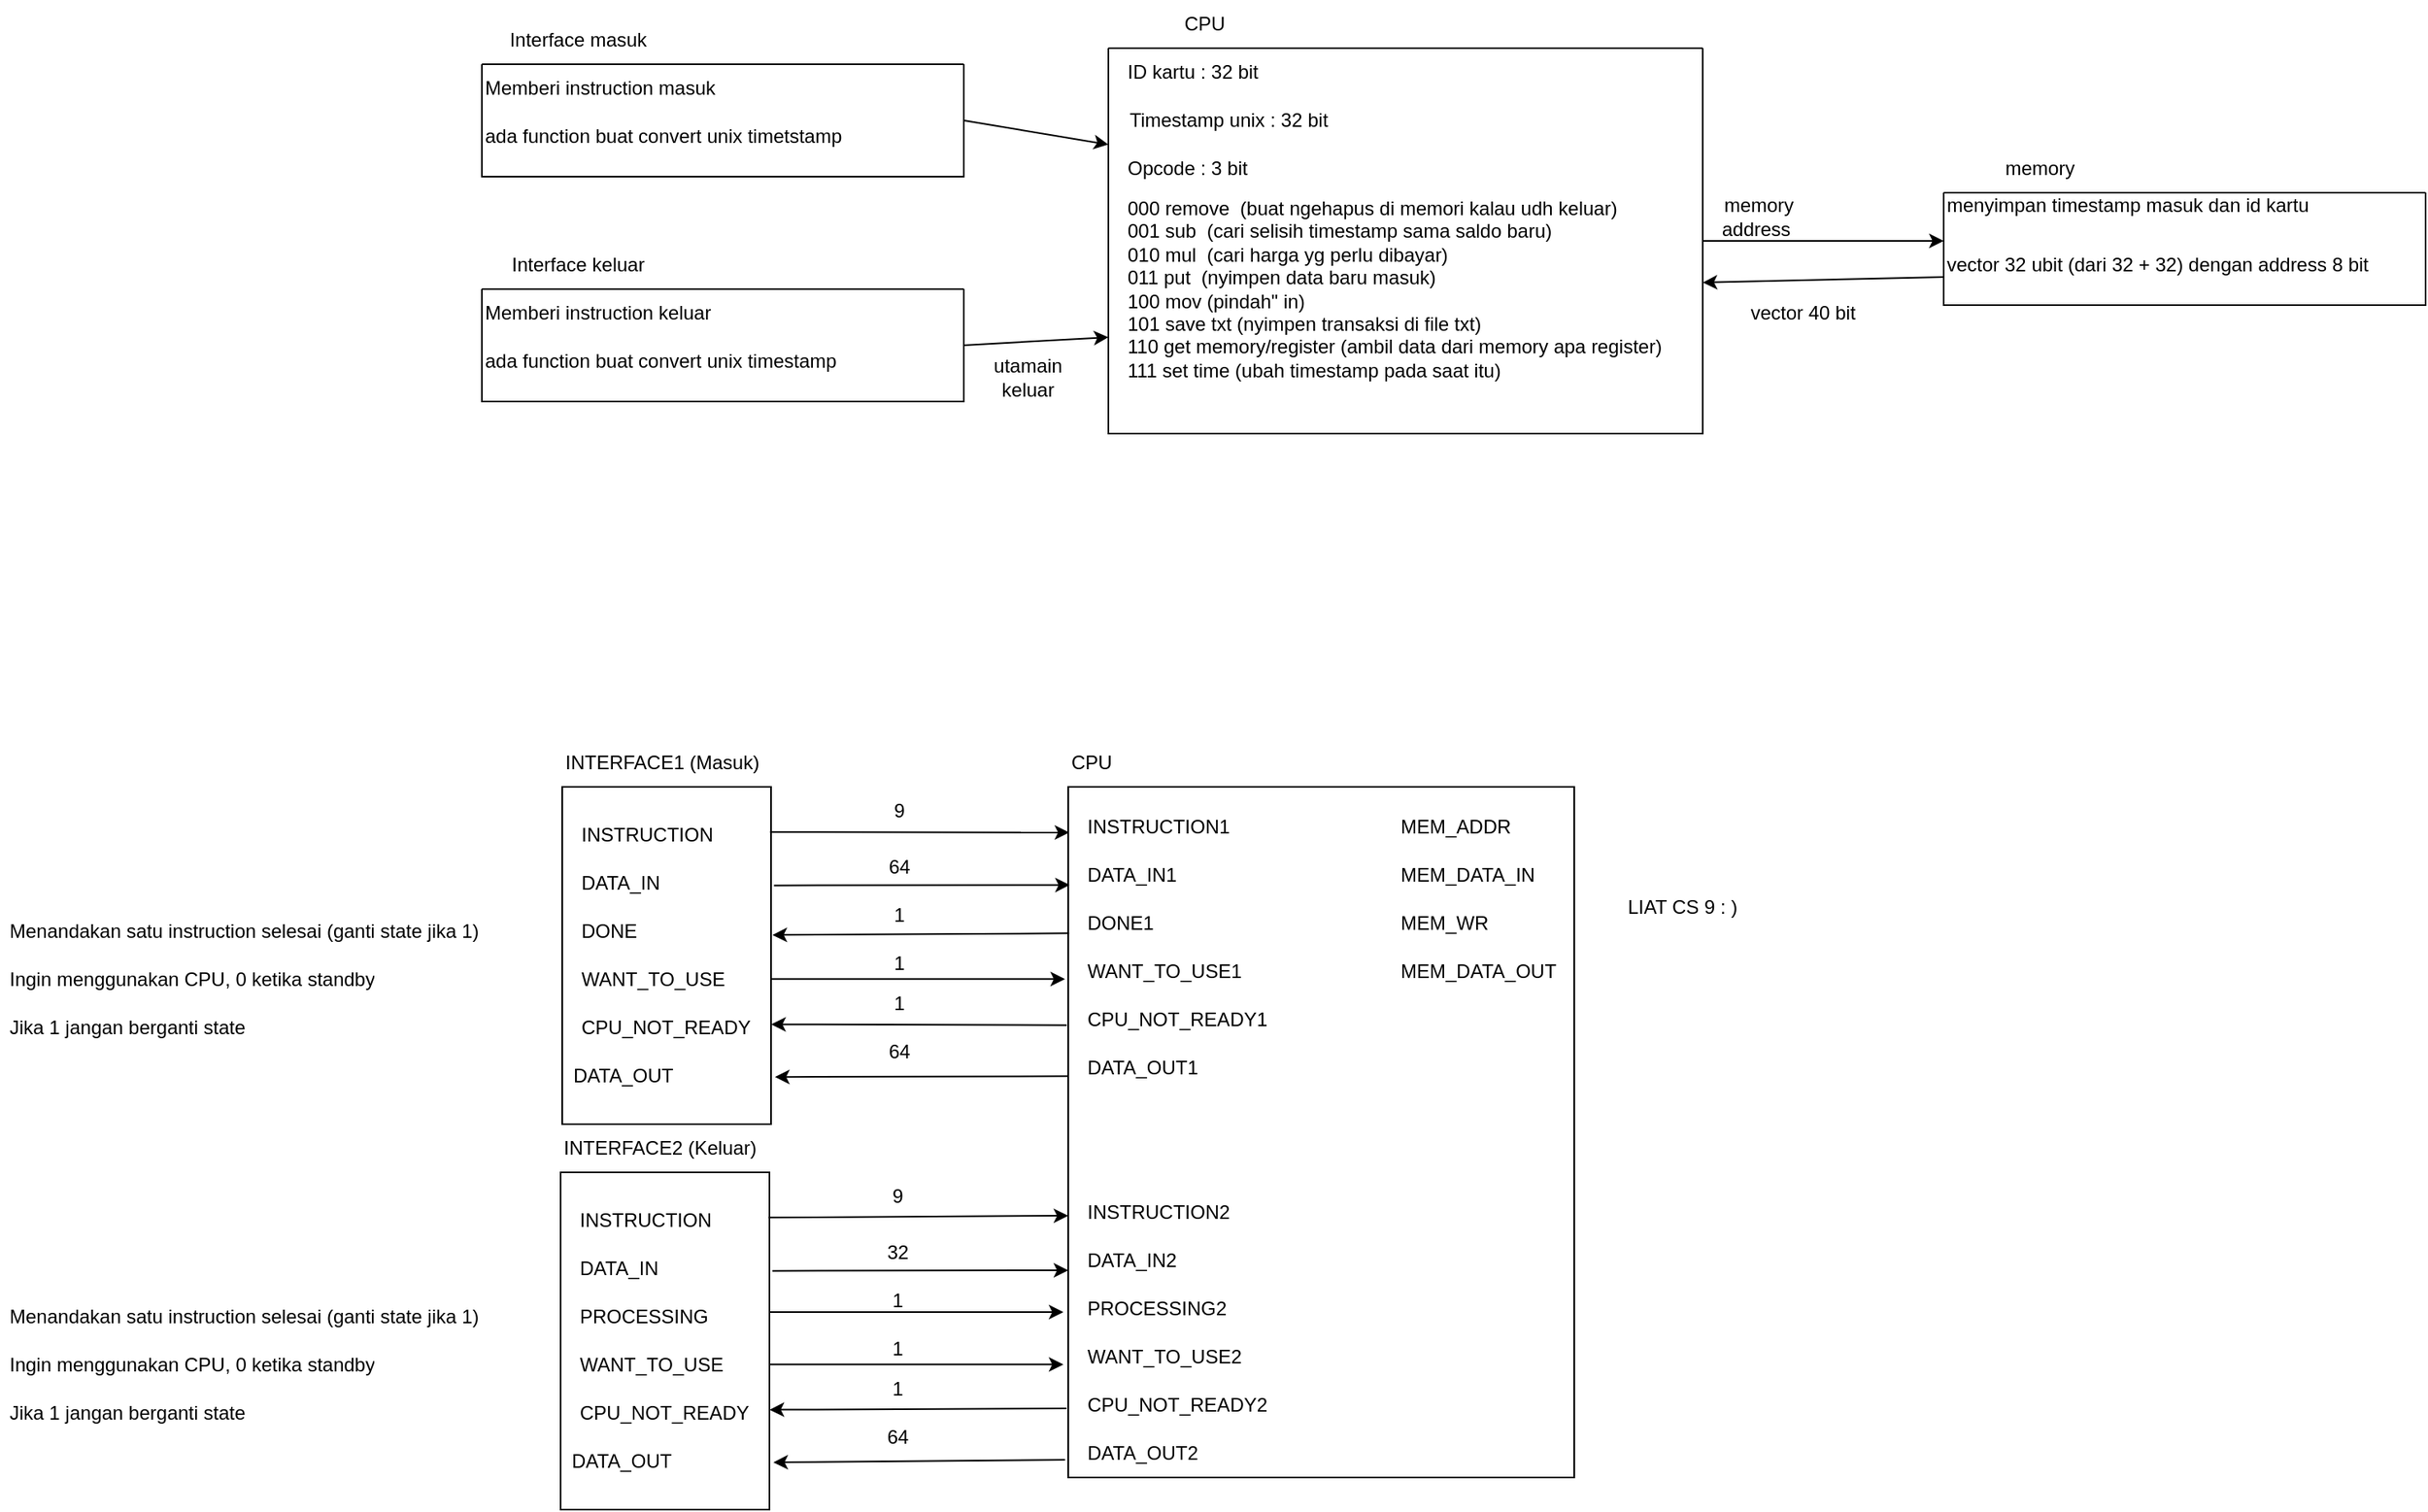 <mxfile version="22.1.11" type="device">
  <diagram name="Page-1" id="1WDqgXkMvDE3ou7cJ84F">
    <mxGraphModel dx="1463" dy="653" grid="1" gridSize="10" guides="1" tooltips="1" connect="1" arrows="1" fold="1" page="1" pageScale="1" pageWidth="850" pageHeight="1100" math="0" shadow="0">
      <root>
        <mxCell id="0" />
        <mxCell id="1" parent="0" />
        <mxCell id="geZDU8rb3LCOGiETENGQ-1" value="ID kartu : 32 bit" style="text;html=1;strokeColor=none;fillColor=none;align=left;verticalAlign=middle;whiteSpace=wrap;rounded=0;" parent="1" vertex="1">
          <mxGeometry x="30" y="40" width="100" height="30" as="geometry" />
        </mxCell>
        <mxCell id="geZDU8rb3LCOGiETENGQ-3" value="Timestamp unix : 32 bit" style="text;html=1;strokeColor=none;fillColor=none;align=center;verticalAlign=middle;whiteSpace=wrap;rounded=0;" parent="1" vertex="1">
          <mxGeometry x="30" y="70" width="130" height="30" as="geometry" />
        </mxCell>
        <mxCell id="geZDU8rb3LCOGiETENGQ-4" value="Opcode : 3 bit" style="text;html=1;strokeColor=none;fillColor=none;align=left;verticalAlign=middle;whiteSpace=wrap;rounded=0;" parent="1" vertex="1">
          <mxGeometry x="30" y="100" width="130" height="30" as="geometry" />
        </mxCell>
        <mxCell id="geZDU8rb3LCOGiETENGQ-7" value="000 remove&amp;nbsp; (buat ngehapus di memori kalau udh keluar)&lt;br&gt;001 sub&amp;nbsp; (cari selisih timestamp sama saldo baru)&lt;br&gt;010 mul&amp;nbsp; (cari harga yg perlu dibayar)&lt;br&gt;011 put&amp;nbsp; (nyimpen data baru masuk)&lt;br&gt;100 mov (pindah&quot; in)&lt;br&gt;101 save txt (nyimpen transaksi di file txt)&lt;br&gt;110 get memory/register (ambil data dari memory apa register)&lt;br&gt;111 set time (ubah timestamp pada saat itu)" style="text;html=1;strokeColor=none;fillColor=none;align=left;verticalAlign=middle;whiteSpace=wrap;rounded=0;" parent="1" vertex="1">
          <mxGeometry x="30" y="130" width="360" height="120" as="geometry" />
        </mxCell>
        <mxCell id="geZDU8rb3LCOGiETENGQ-9" value="" style="swimlane;startSize=0;" parent="1" vertex="1">
          <mxGeometry x="20" y="40" width="370" height="240" as="geometry" />
        </mxCell>
        <mxCell id="geZDU8rb3LCOGiETENGQ-11" value="CPU" style="text;html=1;strokeColor=none;fillColor=none;align=center;verticalAlign=middle;whiteSpace=wrap;rounded=0;" parent="1" vertex="1">
          <mxGeometry x="20" y="10" width="120" height="30" as="geometry" />
        </mxCell>
        <mxCell id="geZDU8rb3LCOGiETENGQ-16" value="" style="swimlane;startSize=0;" parent="1" vertex="1">
          <mxGeometry x="540" y="130" width="300" height="70" as="geometry" />
        </mxCell>
        <mxCell id="geZDU8rb3LCOGiETENGQ-18" value="menyimpan timestamp masuk dan id kartu&lt;br&gt;&amp;nbsp;" style="text;html=1;strokeColor=none;fillColor=none;align=left;verticalAlign=middle;whiteSpace=wrap;rounded=0;" parent="geZDU8rb3LCOGiETENGQ-16" vertex="1">
          <mxGeometry width="275" height="30" as="geometry" />
        </mxCell>
        <mxCell id="geZDU8rb3LCOGiETENGQ-19" value="vector 32 ubit (dari 32 + 32) dengan address 8 bit" style="text;html=1;strokeColor=none;fillColor=none;align=left;verticalAlign=middle;whiteSpace=wrap;rounded=0;" parent="geZDU8rb3LCOGiETENGQ-16" vertex="1">
          <mxGeometry y="30" width="270" height="30" as="geometry" />
        </mxCell>
        <mxCell id="geZDU8rb3LCOGiETENGQ-17" value="memory" style="text;html=1;strokeColor=none;fillColor=none;align=center;verticalAlign=middle;whiteSpace=wrap;rounded=0;" parent="1" vertex="1">
          <mxGeometry x="540" y="100" width="120" height="30" as="geometry" />
        </mxCell>
        <mxCell id="geZDU8rb3LCOGiETENGQ-20" value="" style="swimlane;startSize=0;" parent="1" vertex="1">
          <mxGeometry x="-370" y="50" width="300" height="70" as="geometry" />
        </mxCell>
        <mxCell id="geZDU8rb3LCOGiETENGQ-21" value="Memberi instruction masuk" style="text;html=1;strokeColor=none;fillColor=none;align=left;verticalAlign=middle;whiteSpace=wrap;rounded=0;" parent="geZDU8rb3LCOGiETENGQ-20" vertex="1">
          <mxGeometry width="275" height="30" as="geometry" />
        </mxCell>
        <mxCell id="geZDU8rb3LCOGiETENGQ-22" value="ada function buat convert unix timetstamp" style="text;html=1;strokeColor=none;fillColor=none;align=left;verticalAlign=middle;whiteSpace=wrap;rounded=0;" parent="geZDU8rb3LCOGiETENGQ-20" vertex="1">
          <mxGeometry y="30" width="260" height="30" as="geometry" />
        </mxCell>
        <mxCell id="geZDU8rb3LCOGiETENGQ-23" value="Interface masuk" style="text;html=1;strokeColor=none;fillColor=none;align=center;verticalAlign=middle;whiteSpace=wrap;rounded=0;" parent="1" vertex="1">
          <mxGeometry x="-370" y="20" width="120" height="30" as="geometry" />
        </mxCell>
        <mxCell id="geZDU8rb3LCOGiETENGQ-24" value="" style="swimlane;startSize=0;" parent="1" vertex="1">
          <mxGeometry x="-370" y="190" width="300" height="70" as="geometry" />
        </mxCell>
        <mxCell id="geZDU8rb3LCOGiETENGQ-25" value="Memberi instruction keluar" style="text;html=1;strokeColor=none;fillColor=none;align=left;verticalAlign=middle;whiteSpace=wrap;rounded=0;" parent="geZDU8rb3LCOGiETENGQ-24" vertex="1">
          <mxGeometry width="275" height="30" as="geometry" />
        </mxCell>
        <mxCell id="geZDU8rb3LCOGiETENGQ-26" value="ada function buat convert unix timestamp" style="text;html=1;strokeColor=none;fillColor=none;align=left;verticalAlign=middle;whiteSpace=wrap;rounded=0;" parent="geZDU8rb3LCOGiETENGQ-24" vertex="1">
          <mxGeometry y="30" width="260" height="30" as="geometry" />
        </mxCell>
        <mxCell id="geZDU8rb3LCOGiETENGQ-27" value="Interface keluar" style="text;html=1;strokeColor=none;fillColor=none;align=center;verticalAlign=middle;whiteSpace=wrap;rounded=0;" parent="1" vertex="1">
          <mxGeometry x="-370" y="160" width="120" height="30" as="geometry" />
        </mxCell>
        <mxCell id="wEV3beaxD2OYFlqm1hYh-1" value="" style="endArrow=classic;html=1;rounded=0;exitX=1;exitY=0.5;exitDx=0;exitDy=0;entryX=0;entryY=0.75;entryDx=0;entryDy=0;" parent="1" source="geZDU8rb3LCOGiETENGQ-24" target="geZDU8rb3LCOGiETENGQ-9" edge="1">
          <mxGeometry width="50" height="50" relative="1" as="geometry">
            <mxPoint x="90" y="310" as="sourcePoint" />
            <mxPoint x="140" y="260" as="targetPoint" />
          </mxGeometry>
        </mxCell>
        <mxCell id="wEV3beaxD2OYFlqm1hYh-2" value="" style="endArrow=classic;html=1;rounded=0;exitX=1;exitY=0.5;exitDx=0;exitDy=0;entryX=0;entryY=0.25;entryDx=0;entryDy=0;" parent="1" source="geZDU8rb3LCOGiETENGQ-20" target="geZDU8rb3LCOGiETENGQ-9" edge="1">
          <mxGeometry width="50" height="50" relative="1" as="geometry">
            <mxPoint x="90" y="290" as="sourcePoint" />
            <mxPoint x="140" y="240" as="targetPoint" />
          </mxGeometry>
        </mxCell>
        <mxCell id="wEV3beaxD2OYFlqm1hYh-3" value="utamain keluar" style="text;html=1;strokeColor=none;fillColor=none;align=center;verticalAlign=middle;whiteSpace=wrap;rounded=0;" parent="1" vertex="1">
          <mxGeometry x="-60" y="230" width="60" height="30" as="geometry" />
        </mxCell>
        <mxCell id="wEV3beaxD2OYFlqm1hYh-4" value="" style="endArrow=classic;html=1;rounded=0;exitX=1;exitY=0.5;exitDx=0;exitDy=0;entryX=0;entryY=0;entryDx=0;entryDy=0;" parent="1" source="geZDU8rb3LCOGiETENGQ-9" target="geZDU8rb3LCOGiETENGQ-19" edge="1">
          <mxGeometry width="50" height="50" relative="1" as="geometry">
            <mxPoint x="350" y="260" as="sourcePoint" />
            <mxPoint x="400" y="210" as="targetPoint" />
          </mxGeometry>
        </mxCell>
        <mxCell id="wEV3beaxD2OYFlqm1hYh-5" value="memory address&amp;nbsp;" style="text;html=1;strokeColor=none;fillColor=none;align=center;verticalAlign=middle;whiteSpace=wrap;rounded=0;" parent="1" vertex="1">
          <mxGeometry x="395" y="130" width="60" height="30" as="geometry" />
        </mxCell>
        <mxCell id="wEV3beaxD2OYFlqm1hYh-6" value="" style="endArrow=classic;html=1;rounded=0;exitX=0;exitY=0.75;exitDx=0;exitDy=0;" parent="1" source="geZDU8rb3LCOGiETENGQ-19" target="geZDU8rb3LCOGiETENGQ-7" edge="1">
          <mxGeometry width="50" height="50" relative="1" as="geometry">
            <mxPoint x="350" y="260" as="sourcePoint" />
            <mxPoint x="400" y="210" as="targetPoint" />
          </mxGeometry>
        </mxCell>
        <mxCell id="wEV3beaxD2OYFlqm1hYh-7" value="vector 40 bit" style="text;html=1;strokeColor=none;fillColor=none;align=center;verticalAlign=middle;whiteSpace=wrap;rounded=0;" parent="1" vertex="1">
          <mxGeometry x="405" y="190" width="95" height="30" as="geometry" />
        </mxCell>
        <mxCell id="wEV3beaxD2OYFlqm1hYh-10" value="" style="rounded=0;whiteSpace=wrap;html=1;fillColor=none;" parent="1" vertex="1">
          <mxGeometry x="-5" y="500" width="315" height="430" as="geometry" />
        </mxCell>
        <mxCell id="wEV3beaxD2OYFlqm1hYh-12" value="MEM_ADDR" style="text;html=1;strokeColor=none;fillColor=none;align=left;verticalAlign=middle;whiteSpace=wrap;rounded=0;" parent="1" vertex="1">
          <mxGeometry x="200" y="510" width="80" height="30" as="geometry" />
        </mxCell>
        <mxCell id="wEV3beaxD2OYFlqm1hYh-13" value="MEM_DATA_IN" style="text;html=1;strokeColor=none;fillColor=none;align=left;verticalAlign=middle;whiteSpace=wrap;rounded=0;" parent="1" vertex="1">
          <mxGeometry x="200" y="540" width="85" height="30" as="geometry" />
        </mxCell>
        <mxCell id="wEV3beaxD2OYFlqm1hYh-14" value="MEM_WR" style="text;html=1;strokeColor=none;fillColor=none;align=left;verticalAlign=middle;whiteSpace=wrap;rounded=0;" parent="1" vertex="1">
          <mxGeometry x="200" y="570" width="85" height="30" as="geometry" />
        </mxCell>
        <mxCell id="wEV3beaxD2OYFlqm1hYh-15" value="MEM_DATA_OUT" style="text;html=1;strokeColor=none;fillColor=none;align=left;verticalAlign=middle;whiteSpace=wrap;rounded=0;" parent="1" vertex="1">
          <mxGeometry x="200" y="600" width="100" height="30" as="geometry" />
        </mxCell>
        <mxCell id="wEV3beaxD2OYFlqm1hYh-20" value="INSTRUCTION1" style="text;html=1;strokeColor=none;fillColor=none;align=left;verticalAlign=middle;whiteSpace=wrap;rounded=0;" parent="1" vertex="1">
          <mxGeometry x="5" y="510" width="100" height="30" as="geometry" />
        </mxCell>
        <mxCell id="wEV3beaxD2OYFlqm1hYh-21" value="DATA_IN1" style="text;html=1;strokeColor=none;fillColor=none;align=left;verticalAlign=middle;whiteSpace=wrap;rounded=0;" parent="1" vertex="1">
          <mxGeometry x="5" y="540" width="100" height="30" as="geometry" />
        </mxCell>
        <mxCell id="wEV3beaxD2OYFlqm1hYh-22" value="DONE1" style="text;html=1;strokeColor=none;fillColor=none;align=left;verticalAlign=middle;whiteSpace=wrap;rounded=0;" parent="1" vertex="1">
          <mxGeometry x="5" y="570" width="100" height="30" as="geometry" />
        </mxCell>
        <mxCell id="wEV3beaxD2OYFlqm1hYh-23" value="WANT_TO_USE1" style="text;html=1;strokeColor=none;fillColor=none;align=left;verticalAlign=middle;whiteSpace=wrap;rounded=0;" parent="1" vertex="1">
          <mxGeometry x="5" y="600" width="100" height="30" as="geometry" />
        </mxCell>
        <mxCell id="wEV3beaxD2OYFlqm1hYh-24" value="CPU_NOT_READY1" style="text;html=1;strokeColor=none;fillColor=none;align=left;verticalAlign=middle;whiteSpace=wrap;rounded=0;" parent="1" vertex="1">
          <mxGeometry x="5" y="630" width="110" height="30" as="geometry" />
        </mxCell>
        <mxCell id="wEV3beaxD2OYFlqm1hYh-25" value="INSTRUCTION2" style="text;html=1;strokeColor=none;fillColor=none;align=left;verticalAlign=middle;whiteSpace=wrap;rounded=0;" parent="1" vertex="1">
          <mxGeometry x="5" y="750" width="100" height="30" as="geometry" />
        </mxCell>
        <mxCell id="wEV3beaxD2OYFlqm1hYh-26" value="DATA_IN2" style="text;html=1;strokeColor=none;fillColor=none;align=left;verticalAlign=middle;whiteSpace=wrap;rounded=0;" parent="1" vertex="1">
          <mxGeometry x="5" y="780" width="100" height="30" as="geometry" />
        </mxCell>
        <mxCell id="wEV3beaxD2OYFlqm1hYh-27" value="PROCESSING2" style="text;html=1;strokeColor=none;fillColor=none;align=left;verticalAlign=middle;whiteSpace=wrap;rounded=0;" parent="1" vertex="1">
          <mxGeometry x="5" y="810" width="100" height="30" as="geometry" />
        </mxCell>
        <mxCell id="wEV3beaxD2OYFlqm1hYh-28" value="WANT_TO_USE2" style="text;html=1;strokeColor=none;fillColor=none;align=left;verticalAlign=middle;whiteSpace=wrap;rounded=0;" parent="1" vertex="1">
          <mxGeometry x="5" y="840" width="100" height="30" as="geometry" />
        </mxCell>
        <mxCell id="wEV3beaxD2OYFlqm1hYh-29" value="CPU_NOT_READY2" style="text;html=1;strokeColor=none;fillColor=none;align=left;verticalAlign=middle;whiteSpace=wrap;rounded=0;" parent="1" vertex="1">
          <mxGeometry x="5" y="870" width="110" height="30" as="geometry" />
        </mxCell>
        <mxCell id="wEV3beaxD2OYFlqm1hYh-31" value="" style="rounded=0;whiteSpace=wrap;html=1;fillColor=none;" parent="1" vertex="1">
          <mxGeometry x="-320" y="500" width="130" height="210" as="geometry" />
        </mxCell>
        <mxCell id="wEV3beaxD2OYFlqm1hYh-32" value="CPU" style="text;html=1;strokeColor=none;fillColor=none;align=left;verticalAlign=middle;whiteSpace=wrap;rounded=0;" parent="1" vertex="1">
          <mxGeometry x="-5" y="470" width="100" height="30" as="geometry" />
        </mxCell>
        <mxCell id="wEV3beaxD2OYFlqm1hYh-33" value="INSTRUCTION" style="text;html=1;strokeColor=none;fillColor=none;align=left;verticalAlign=middle;whiteSpace=wrap;rounded=0;" parent="1" vertex="1">
          <mxGeometry x="-310" y="515" width="100" height="30" as="geometry" />
        </mxCell>
        <mxCell id="wEV3beaxD2OYFlqm1hYh-34" value="DATA_IN" style="text;html=1;strokeColor=none;fillColor=none;align=left;verticalAlign=middle;whiteSpace=wrap;rounded=0;" parent="1" vertex="1">
          <mxGeometry x="-310" y="545" width="100" height="30" as="geometry" />
        </mxCell>
        <mxCell id="wEV3beaxD2OYFlqm1hYh-35" value="DONE" style="text;html=1;strokeColor=none;fillColor=none;align=left;verticalAlign=middle;whiteSpace=wrap;rounded=0;" parent="1" vertex="1">
          <mxGeometry x="-310" y="575" width="100" height="30" as="geometry" />
        </mxCell>
        <mxCell id="wEV3beaxD2OYFlqm1hYh-36" value="WANT_TO_USE" style="text;html=1;strokeColor=none;fillColor=none;align=left;verticalAlign=middle;whiteSpace=wrap;rounded=0;" parent="1" vertex="1">
          <mxGeometry x="-310" y="605" width="100" height="30" as="geometry" />
        </mxCell>
        <mxCell id="wEV3beaxD2OYFlqm1hYh-37" value="CPU_NOT_READY" style="text;html=1;strokeColor=none;fillColor=none;align=left;verticalAlign=middle;whiteSpace=wrap;rounded=0;" parent="1" vertex="1">
          <mxGeometry x="-310" y="635" width="110" height="30" as="geometry" />
        </mxCell>
        <mxCell id="wEV3beaxD2OYFlqm1hYh-38" value="INTERFACE1 (Masuk)" style="text;html=1;strokeColor=none;fillColor=none;align=left;verticalAlign=middle;whiteSpace=wrap;rounded=0;" parent="1" vertex="1">
          <mxGeometry x="-320" y="470" width="130" height="30" as="geometry" />
        </mxCell>
        <mxCell id="wEV3beaxD2OYFlqm1hYh-39" value="" style="endArrow=classic;html=1;rounded=0;exitX=0.995;exitY=0.134;exitDx=0;exitDy=0;exitPerimeter=0;entryX=0.002;entryY=0.066;entryDx=0;entryDy=0;entryPerimeter=0;" parent="1" source="wEV3beaxD2OYFlqm1hYh-31" target="wEV3beaxD2OYFlqm1hYh-10" edge="1">
          <mxGeometry width="50" height="50" relative="1" as="geometry">
            <mxPoint x="-210" y="650" as="sourcePoint" />
            <mxPoint x="-160" y="600" as="targetPoint" />
          </mxGeometry>
        </mxCell>
        <mxCell id="wEV3beaxD2OYFlqm1hYh-55" value="Menandakan satu instruction selesai (ganti state jika 1)" style="text;strokeColor=none;fillColor=none;align=left;verticalAlign=middle;spacingLeft=4;spacingRight=4;overflow=hidden;points=[[0,0.5],[1,0.5]];portConstraint=eastwest;rotatable=0;whiteSpace=wrap;html=1;" parent="1" vertex="1">
          <mxGeometry x="-670" y="575" width="340" height="30" as="geometry" />
        </mxCell>
        <mxCell id="wEV3beaxD2OYFlqm1hYh-56" value="Ingin menggunakan CPU, 0 ketika standby" style="text;strokeColor=none;fillColor=none;align=left;verticalAlign=middle;spacingLeft=4;spacingRight=4;overflow=hidden;points=[[0,0.5],[1,0.5]];portConstraint=eastwest;rotatable=0;whiteSpace=wrap;html=1;" parent="1" vertex="1">
          <mxGeometry x="-670" y="605" width="320" height="30" as="geometry" />
        </mxCell>
        <mxCell id="wEV3beaxD2OYFlqm1hYh-57" value="Jika 1 jangan berganti state" style="text;strokeColor=none;fillColor=none;align=left;verticalAlign=middle;spacingLeft=4;spacingRight=4;overflow=hidden;points=[[0,0.5],[1,0.5]];portConstraint=eastwest;rotatable=0;whiteSpace=wrap;html=1;" parent="1" vertex="1">
          <mxGeometry x="-670" y="635" width="320" height="30" as="geometry" />
        </mxCell>
        <mxCell id="wEV3beaxD2OYFlqm1hYh-58" value="" style="endArrow=classic;html=1;rounded=0;exitX=1.014;exitY=0.292;exitDx=0;exitDy=0;exitPerimeter=0;entryX=0.003;entryY=0.142;entryDx=0;entryDy=0;entryPerimeter=0;" parent="1" source="wEV3beaxD2OYFlqm1hYh-31" target="wEV3beaxD2OYFlqm1hYh-10" edge="1">
          <mxGeometry width="50" height="50" relative="1" as="geometry">
            <mxPoint x="10" y="730" as="sourcePoint" />
            <mxPoint x="60" y="680" as="targetPoint" />
          </mxGeometry>
        </mxCell>
        <mxCell id="wEV3beaxD2OYFlqm1hYh-59" value="" style="endArrow=classic;html=1;rounded=0;exitX=0.002;exitY=0.212;exitDx=0;exitDy=0;exitPerimeter=0;entryX=1.007;entryY=0.439;entryDx=0;entryDy=0;entryPerimeter=0;" parent="1" source="wEV3beaxD2OYFlqm1hYh-10" target="wEV3beaxD2OYFlqm1hYh-31" edge="1">
          <mxGeometry width="50" height="50" relative="1" as="geometry">
            <mxPoint x="-190" y="587" as="sourcePoint" />
            <mxPoint x="70" y="620" as="targetPoint" />
          </mxGeometry>
        </mxCell>
        <mxCell id="wEV3beaxD2OYFlqm1hYh-60" value="" style="endArrow=classic;html=1;rounded=0;entryX=-0.006;entryY=0.212;entryDx=0;entryDy=0;entryPerimeter=0;" parent="1" edge="1">
          <mxGeometry width="50" height="50" relative="1" as="geometry">
            <mxPoint x="-190" y="619.63" as="sourcePoint" />
            <mxPoint x="-7" y="619.63" as="targetPoint" />
          </mxGeometry>
        </mxCell>
        <mxCell id="wEV3beaxD2OYFlqm1hYh-61" value="" style="endArrow=classic;html=1;rounded=0;exitX=-0.003;exitY=0.345;exitDx=0;exitDy=0;exitPerimeter=0;entryX=1.001;entryY=0.704;entryDx=0;entryDy=0;entryPerimeter=0;" parent="1" source="wEV3beaxD2OYFlqm1hYh-10" target="wEV3beaxD2OYFlqm1hYh-31" edge="1">
          <mxGeometry width="50" height="50" relative="1" as="geometry">
            <mxPoint x="-188" y="649.63" as="sourcePoint" />
            <mxPoint x="-190" y="650" as="targetPoint" />
          </mxGeometry>
        </mxCell>
        <mxCell id="wEV3beaxD2OYFlqm1hYh-62" value="DATA_OUT1" style="text;html=1;strokeColor=none;fillColor=none;align=left;verticalAlign=middle;whiteSpace=wrap;rounded=0;" parent="1" vertex="1">
          <mxGeometry x="5" y="660" width="110" height="30" as="geometry" />
        </mxCell>
        <mxCell id="wEV3beaxD2OYFlqm1hYh-64" value="DATA_OUT" style="text;html=1;strokeColor=none;fillColor=none;align=left;verticalAlign=middle;whiteSpace=wrap;rounded=0;" parent="1" vertex="1">
          <mxGeometry x="-315" y="665" width="110" height="30" as="geometry" />
        </mxCell>
        <mxCell id="wEV3beaxD2OYFlqm1hYh-65" value="" style="endArrow=classic;html=1;rounded=0;entryX=1.019;entryY=0.86;entryDx=0;entryDy=0;entryPerimeter=0;exitX=-0.001;exitY=0.419;exitDx=0;exitDy=0;exitPerimeter=0;" parent="1" source="wEV3beaxD2OYFlqm1hYh-10" target="wEV3beaxD2OYFlqm1hYh-31" edge="1">
          <mxGeometry width="50" height="50" relative="1" as="geometry">
            <mxPoint x="-220" y="680" as="sourcePoint" />
            <mxPoint x="-170" y="630" as="targetPoint" />
          </mxGeometry>
        </mxCell>
        <mxCell id="wEV3beaxD2OYFlqm1hYh-66" value="9" style="text;html=1;strokeColor=none;fillColor=none;align=center;verticalAlign=middle;whiteSpace=wrap;rounded=0;" parent="1" vertex="1">
          <mxGeometry x="-140" y="500" width="60" height="30" as="geometry" />
        </mxCell>
        <mxCell id="wEV3beaxD2OYFlqm1hYh-67" value="64" style="text;html=1;strokeColor=none;fillColor=none;align=center;verticalAlign=middle;whiteSpace=wrap;rounded=0;" parent="1" vertex="1">
          <mxGeometry x="-140" y="535" width="60" height="30" as="geometry" />
        </mxCell>
        <mxCell id="wEV3beaxD2OYFlqm1hYh-68" value="1" style="text;html=1;strokeColor=none;fillColor=none;align=center;verticalAlign=middle;whiteSpace=wrap;rounded=0;" parent="1" vertex="1">
          <mxGeometry x="-140" y="565" width="60" height="30" as="geometry" />
        </mxCell>
        <mxCell id="wEV3beaxD2OYFlqm1hYh-69" value="1" style="text;html=1;strokeColor=none;fillColor=none;align=center;verticalAlign=middle;whiteSpace=wrap;rounded=0;" parent="1" vertex="1">
          <mxGeometry x="-140" y="595" width="60" height="30" as="geometry" />
        </mxCell>
        <mxCell id="wEV3beaxD2OYFlqm1hYh-70" value="1" style="text;html=1;strokeColor=none;fillColor=none;align=center;verticalAlign=middle;whiteSpace=wrap;rounded=0;" parent="1" vertex="1">
          <mxGeometry x="-140" y="620" width="60" height="30" as="geometry" />
        </mxCell>
        <mxCell id="wEV3beaxD2OYFlqm1hYh-71" value="64" style="text;html=1;strokeColor=none;fillColor=none;align=center;verticalAlign=middle;whiteSpace=wrap;rounded=0;" parent="1" vertex="1">
          <mxGeometry x="-140" y="650" width="60" height="30" as="geometry" />
        </mxCell>
        <mxCell id="wEV3beaxD2OYFlqm1hYh-91" value="" style="rounded=0;whiteSpace=wrap;html=1;fillColor=none;" parent="1" vertex="1">
          <mxGeometry x="-321" y="740" width="130" height="210" as="geometry" />
        </mxCell>
        <mxCell id="wEV3beaxD2OYFlqm1hYh-92" value="INSTRUCTION" style="text;html=1;strokeColor=none;fillColor=none;align=left;verticalAlign=middle;whiteSpace=wrap;rounded=0;" parent="1" vertex="1">
          <mxGeometry x="-311" y="755" width="100" height="30" as="geometry" />
        </mxCell>
        <mxCell id="wEV3beaxD2OYFlqm1hYh-93" value="DATA_IN" style="text;html=1;strokeColor=none;fillColor=none;align=left;verticalAlign=middle;whiteSpace=wrap;rounded=0;" parent="1" vertex="1">
          <mxGeometry x="-311" y="785" width="100" height="30" as="geometry" />
        </mxCell>
        <mxCell id="wEV3beaxD2OYFlqm1hYh-94" value="PROCESSING" style="text;html=1;strokeColor=none;fillColor=none;align=left;verticalAlign=middle;whiteSpace=wrap;rounded=0;" parent="1" vertex="1">
          <mxGeometry x="-311" y="815" width="100" height="30" as="geometry" />
        </mxCell>
        <mxCell id="wEV3beaxD2OYFlqm1hYh-95" value="WANT_TO_USE" style="text;html=1;strokeColor=none;fillColor=none;align=left;verticalAlign=middle;whiteSpace=wrap;rounded=0;" parent="1" vertex="1">
          <mxGeometry x="-311" y="845" width="100" height="30" as="geometry" />
        </mxCell>
        <mxCell id="wEV3beaxD2OYFlqm1hYh-96" value="CPU_NOT_READY" style="text;html=1;strokeColor=none;fillColor=none;align=left;verticalAlign=middle;whiteSpace=wrap;rounded=0;" parent="1" vertex="1">
          <mxGeometry x="-311" y="875" width="110" height="30" as="geometry" />
        </mxCell>
        <mxCell id="wEV3beaxD2OYFlqm1hYh-97" value="INTERFACE2 (Keluar)" style="text;html=1;strokeColor=none;fillColor=none;align=left;verticalAlign=middle;whiteSpace=wrap;rounded=0;" parent="1" vertex="1">
          <mxGeometry x="-321" y="710" width="130" height="30" as="geometry" />
        </mxCell>
        <mxCell id="wEV3beaxD2OYFlqm1hYh-98" value="" style="endArrow=classic;html=1;rounded=0;exitX=0.995;exitY=0.134;exitDx=0;exitDy=0;exitPerimeter=0;entryX=0.002;entryY=0.066;entryDx=0;entryDy=0;entryPerimeter=0;" parent="1" source="wEV3beaxD2OYFlqm1hYh-91" edge="1">
          <mxGeometry width="50" height="50" relative="1" as="geometry">
            <mxPoint x="-211" y="890" as="sourcePoint" />
            <mxPoint x="-5" y="767" as="targetPoint" />
          </mxGeometry>
        </mxCell>
        <mxCell id="wEV3beaxD2OYFlqm1hYh-102" value="" style="endArrow=classic;html=1;rounded=0;exitX=1.014;exitY=0.292;exitDx=0;exitDy=0;exitPerimeter=0;entryX=0.002;entryY=0.149;entryDx=0;entryDy=0;entryPerimeter=0;" parent="1" source="wEV3beaxD2OYFlqm1hYh-91" edge="1">
          <mxGeometry width="50" height="50" relative="1" as="geometry">
            <mxPoint x="9" y="970" as="sourcePoint" />
            <mxPoint x="-5" y="801" as="targetPoint" />
          </mxGeometry>
        </mxCell>
        <mxCell id="wEV3beaxD2OYFlqm1hYh-103" value="" style="endArrow=classic;html=1;rounded=0;entryX=-0.006;entryY=0.212;entryDx=0;entryDy=0;entryPerimeter=0;" parent="1" edge="1">
          <mxGeometry width="50" height="50" relative="1" as="geometry">
            <mxPoint x="-191" y="827" as="sourcePoint" />
            <mxPoint x="-8" y="827" as="targetPoint" />
          </mxGeometry>
        </mxCell>
        <mxCell id="wEV3beaxD2OYFlqm1hYh-104" value="" style="endArrow=classic;html=1;rounded=0;entryX=-0.006;entryY=0.212;entryDx=0;entryDy=0;entryPerimeter=0;" parent="1" edge="1">
          <mxGeometry width="50" height="50" relative="1" as="geometry">
            <mxPoint x="-191" y="859.63" as="sourcePoint" />
            <mxPoint x="-8" y="859.63" as="targetPoint" />
          </mxGeometry>
        </mxCell>
        <mxCell id="wEV3beaxD2OYFlqm1hYh-105" value="" style="endArrow=classic;html=1;rounded=0;exitX=0;exitY=0.358;exitDx=0;exitDy=0;exitPerimeter=0;entryX=1.001;entryY=0.704;entryDx=0;entryDy=0;entryPerimeter=0;" parent="1" target="wEV3beaxD2OYFlqm1hYh-91" edge="1">
          <mxGeometry width="50" height="50" relative="1" as="geometry">
            <mxPoint x="-6" y="887" as="sourcePoint" />
            <mxPoint x="-191" y="890" as="targetPoint" />
          </mxGeometry>
        </mxCell>
        <mxCell id="wEV3beaxD2OYFlqm1hYh-106" value="DATA_OUT" style="text;html=1;strokeColor=none;fillColor=none;align=left;verticalAlign=middle;whiteSpace=wrap;rounded=0;" parent="1" vertex="1">
          <mxGeometry x="-316" y="905" width="110" height="30" as="geometry" />
        </mxCell>
        <mxCell id="wEV3beaxD2OYFlqm1hYh-107" value="" style="endArrow=classic;html=1;rounded=0;entryX=1.019;entryY=0.86;entryDx=0;entryDy=0;entryPerimeter=0;exitX=-0.002;exitY=0.436;exitDx=0;exitDy=0;exitPerimeter=0;" parent="1" target="wEV3beaxD2OYFlqm1hYh-91" edge="1">
          <mxGeometry width="50" height="50" relative="1" as="geometry">
            <mxPoint x="-7" y="919" as="sourcePoint" />
            <mxPoint x="-171" y="870" as="targetPoint" />
          </mxGeometry>
        </mxCell>
        <mxCell id="wEV3beaxD2OYFlqm1hYh-108" value="9" style="text;html=1;strokeColor=none;fillColor=none;align=center;verticalAlign=middle;whiteSpace=wrap;rounded=0;" parent="1" vertex="1">
          <mxGeometry x="-141" y="740" width="60" height="30" as="geometry" />
        </mxCell>
        <mxCell id="wEV3beaxD2OYFlqm1hYh-109" value="32" style="text;html=1;strokeColor=none;fillColor=none;align=center;verticalAlign=middle;whiteSpace=wrap;rounded=0;" parent="1" vertex="1">
          <mxGeometry x="-141" y="775" width="60" height="30" as="geometry" />
        </mxCell>
        <mxCell id="wEV3beaxD2OYFlqm1hYh-110" value="1" style="text;html=1;strokeColor=none;fillColor=none;align=center;verticalAlign=middle;whiteSpace=wrap;rounded=0;" parent="1" vertex="1">
          <mxGeometry x="-141" y="805" width="60" height="30" as="geometry" />
        </mxCell>
        <mxCell id="wEV3beaxD2OYFlqm1hYh-111" value="1" style="text;html=1;strokeColor=none;fillColor=none;align=center;verticalAlign=middle;whiteSpace=wrap;rounded=0;" parent="1" vertex="1">
          <mxGeometry x="-141" y="835" width="60" height="30" as="geometry" />
        </mxCell>
        <mxCell id="wEV3beaxD2OYFlqm1hYh-112" value="1" style="text;html=1;strokeColor=none;fillColor=none;align=center;verticalAlign=middle;whiteSpace=wrap;rounded=0;" parent="1" vertex="1">
          <mxGeometry x="-141" y="860" width="60" height="30" as="geometry" />
        </mxCell>
        <mxCell id="wEV3beaxD2OYFlqm1hYh-113" value="64" style="text;html=1;strokeColor=none;fillColor=none;align=center;verticalAlign=middle;whiteSpace=wrap;rounded=0;" parent="1" vertex="1">
          <mxGeometry x="-141" y="890" width="60" height="30" as="geometry" />
        </mxCell>
        <mxCell id="wEV3beaxD2OYFlqm1hYh-115" value="DATA_OUT2" style="text;html=1;strokeColor=none;fillColor=none;align=left;verticalAlign=middle;whiteSpace=wrap;rounded=0;" parent="1" vertex="1">
          <mxGeometry x="5" y="900" width="110" height="30" as="geometry" />
        </mxCell>
        <mxCell id="wEV3beaxD2OYFlqm1hYh-116" value="LIAT CS 9 : )" style="text;html=1;strokeColor=none;fillColor=none;align=center;verticalAlign=middle;whiteSpace=wrap;rounded=0;" parent="1" vertex="1">
          <mxGeometry x="330" y="560" width="95" height="30" as="geometry" />
        </mxCell>
        <mxCell id="UzyUr0-s6GijOwflaGp2-2" value="Menandakan satu instruction selesai (ganti state jika 1)" style="text;strokeColor=none;fillColor=none;align=left;verticalAlign=middle;spacingLeft=4;spacingRight=4;overflow=hidden;points=[[0,0.5],[1,0.5]];portConstraint=eastwest;rotatable=0;whiteSpace=wrap;html=1;" parent="1" vertex="1">
          <mxGeometry x="-670" y="815" width="340" height="30" as="geometry" />
        </mxCell>
        <mxCell id="UzyUr0-s6GijOwflaGp2-3" value="Ingin menggunakan CPU, 0 ketika standby" style="text;strokeColor=none;fillColor=none;align=left;verticalAlign=middle;spacingLeft=4;spacingRight=4;overflow=hidden;points=[[0,0.5],[1,0.5]];portConstraint=eastwest;rotatable=0;whiteSpace=wrap;html=1;" parent="1" vertex="1">
          <mxGeometry x="-670" y="845" width="320" height="30" as="geometry" />
        </mxCell>
        <mxCell id="UzyUr0-s6GijOwflaGp2-4" value="Jika 1 jangan berganti state" style="text;strokeColor=none;fillColor=none;align=left;verticalAlign=middle;spacingLeft=4;spacingRight=4;overflow=hidden;points=[[0,0.5],[1,0.5]];portConstraint=eastwest;rotatable=0;whiteSpace=wrap;html=1;" parent="1" vertex="1">
          <mxGeometry x="-670" y="875" width="320" height="30" as="geometry" />
        </mxCell>
      </root>
    </mxGraphModel>
  </diagram>
</mxfile>

